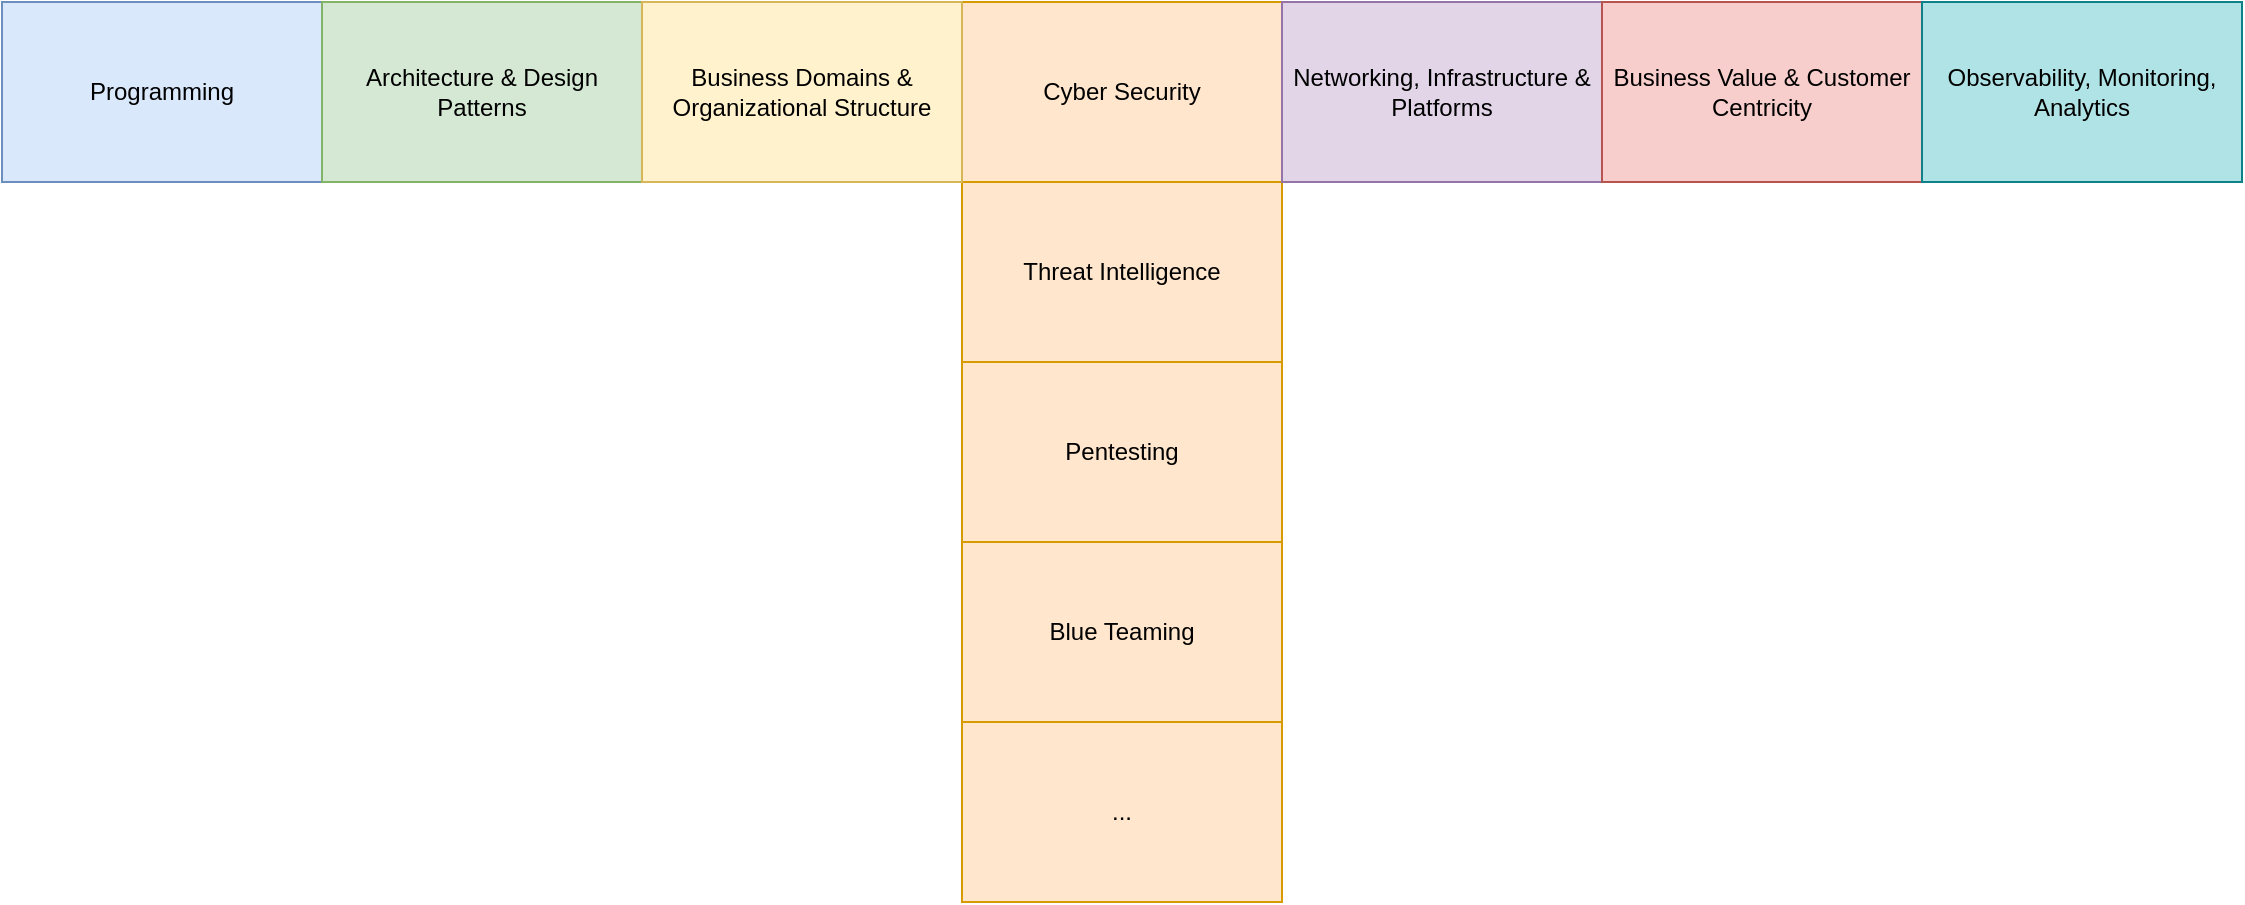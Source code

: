 <mxfile version="20.7.4" type="device"><diagram id="rMvdf8qOIr-5ktG2nBTj" name="Page-1"><mxGraphModel dx="1418" dy="828" grid="1" gridSize="10" guides="1" tooltips="1" connect="1" arrows="1" fold="1" page="1" pageScale="1" pageWidth="850" pageHeight="1100" background="#ffffff" math="0" shadow="0"><root><mxCell id="0"/><mxCell id="1" parent="0"/><mxCell id="KGi8-4T1SCaVCmAp8pCe-1" value="Programming" style="rounded=0;whiteSpace=wrap;html=1;fillColor=#dae8fc;strokeColor=#6c8ebf;" vertex="1" parent="1"><mxGeometry x="640" y="300" width="160" height="90" as="geometry"/></mxCell><mxCell id="KGi8-4T1SCaVCmAp8pCe-2" value="Architecture &amp;amp; Design Patterns" style="rounded=0;whiteSpace=wrap;html=1;fillColor=#d5e8d4;strokeColor=#82b366;" vertex="1" parent="1"><mxGeometry x="800" y="300" width="160" height="90" as="geometry"/></mxCell><mxCell id="KGi8-4T1SCaVCmAp8pCe-3" value="Cyber Security" style="rounded=0;whiteSpace=wrap;html=1;fillColor=#ffe6cc;strokeColor=#d79b00;" vertex="1" parent="1"><mxGeometry x="1120" y="300" width="160" height="90" as="geometry"/></mxCell><mxCell id="KGi8-4T1SCaVCmAp8pCe-4" value="Threat Intelligence" style="rounded=0;whiteSpace=wrap;html=1;fillColor=#ffe6cc;strokeColor=#d79b00;" vertex="1" parent="1"><mxGeometry x="1120" y="390" width="160" height="90" as="geometry"/></mxCell><mxCell id="KGi8-4T1SCaVCmAp8pCe-5" value="Blue Teaming" style="rounded=0;whiteSpace=wrap;html=1;fillColor=#ffe6cc;strokeColor=#d79b00;" vertex="1" parent="1"><mxGeometry x="1120" y="570" width="160" height="90" as="geometry"/></mxCell><mxCell id="KGi8-4T1SCaVCmAp8pCe-6" value="Business Domains &amp;amp; Organizational Structure" style="rounded=0;whiteSpace=wrap;html=1;fillColor=#fff2cc;strokeColor=#d6b656;" vertex="1" parent="1"><mxGeometry x="960" y="300" width="160" height="90" as="geometry"/></mxCell><mxCell id="KGi8-4T1SCaVCmAp8pCe-7" value="Networking, Infrastructure &amp;amp; Platforms" style="rounded=0;whiteSpace=wrap;html=1;fillColor=#e1d5e7;strokeColor=#9673a6;" vertex="1" parent="1"><mxGeometry x="1280" y="300" width="160" height="90" as="geometry"/></mxCell><mxCell id="KGi8-4T1SCaVCmAp8pCe-8" value="Business Value &amp;amp; Customer Centricity" style="rounded=0;whiteSpace=wrap;html=1;fillColor=#f8cecc;strokeColor=#b85450;" vertex="1" parent="1"><mxGeometry x="1440" y="300" width="160" height="90" as="geometry"/></mxCell><mxCell id="KGi8-4T1SCaVCmAp8pCe-9" value="Observability, Monitoring, Analytics" style="rounded=0;whiteSpace=wrap;html=1;fillColor=#b0e3e6;strokeColor=#0e8088;" vertex="1" parent="1"><mxGeometry x="1600" y="300" width="160" height="90" as="geometry"/></mxCell><mxCell id="KGi8-4T1SCaVCmAp8pCe-10" value="Pentesting" style="rounded=0;whiteSpace=wrap;html=1;fillColor=#ffe6cc;strokeColor=#d79b00;" vertex="1" parent="1"><mxGeometry x="1120" y="480" width="160" height="90" as="geometry"/></mxCell><mxCell id="KGi8-4T1SCaVCmAp8pCe-11" value="..." style="rounded=0;whiteSpace=wrap;html=1;fillColor=#ffe6cc;strokeColor=#d79b00;" vertex="1" parent="1"><mxGeometry x="1120" y="660" width="160" height="90" as="geometry"/></mxCell></root></mxGraphModel></diagram></mxfile>